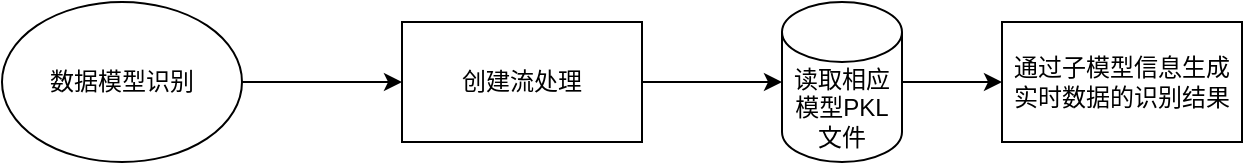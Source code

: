 <mxfile version="24.6.4" type="device">
  <diagram name="第 1 页" id="zczOrRKy6di3i2s_IpKk">
    <mxGraphModel dx="1434" dy="738" grid="1" gridSize="10" guides="1" tooltips="1" connect="1" arrows="1" fold="1" page="1" pageScale="1" pageWidth="827" pageHeight="1169" math="0" shadow="0">
      <root>
        <mxCell id="0" />
        <mxCell id="1" parent="0" />
        <mxCell id="s06xL98dV1rDsHi4GvTL-3" value="" style="edgeStyle=orthogonalEdgeStyle;rounded=0;orthogonalLoop=1;jettySize=auto;html=1;" edge="1" parent="1" source="s06xL98dV1rDsHi4GvTL-1" target="s06xL98dV1rDsHi4GvTL-2">
          <mxGeometry relative="1" as="geometry" />
        </mxCell>
        <mxCell id="s06xL98dV1rDsHi4GvTL-1" value="数据模型识别" style="ellipse;whiteSpace=wrap;html=1;" vertex="1" parent="1">
          <mxGeometry x="60" y="320" width="120" height="80" as="geometry" />
        </mxCell>
        <mxCell id="s06xL98dV1rDsHi4GvTL-5" value="" style="edgeStyle=orthogonalEdgeStyle;rounded=0;orthogonalLoop=1;jettySize=auto;html=1;" edge="1" parent="1" source="s06xL98dV1rDsHi4GvTL-2" target="s06xL98dV1rDsHi4GvTL-4">
          <mxGeometry relative="1" as="geometry" />
        </mxCell>
        <mxCell id="s06xL98dV1rDsHi4GvTL-2" value="创建流处理" style="whiteSpace=wrap;html=1;" vertex="1" parent="1">
          <mxGeometry x="260" y="330" width="120" height="60" as="geometry" />
        </mxCell>
        <mxCell id="s06xL98dV1rDsHi4GvTL-7" value="" style="edgeStyle=orthogonalEdgeStyle;rounded=0;orthogonalLoop=1;jettySize=auto;html=1;" edge="1" parent="1" source="s06xL98dV1rDsHi4GvTL-4" target="s06xL98dV1rDsHi4GvTL-6">
          <mxGeometry relative="1" as="geometry" />
        </mxCell>
        <mxCell id="s06xL98dV1rDsHi4GvTL-4" value="读取相应模型PKL文件" style="shape=cylinder3;whiteSpace=wrap;html=1;boundedLbl=1;backgroundOutline=1;size=15;" vertex="1" parent="1">
          <mxGeometry x="450" y="320" width="60" height="80" as="geometry" />
        </mxCell>
        <mxCell id="s06xL98dV1rDsHi4GvTL-6" value="通过子模型信息生成实时数据的识别结果" style="whiteSpace=wrap;html=1;" vertex="1" parent="1">
          <mxGeometry x="560" y="330" width="120" height="60" as="geometry" />
        </mxCell>
      </root>
    </mxGraphModel>
  </diagram>
</mxfile>
